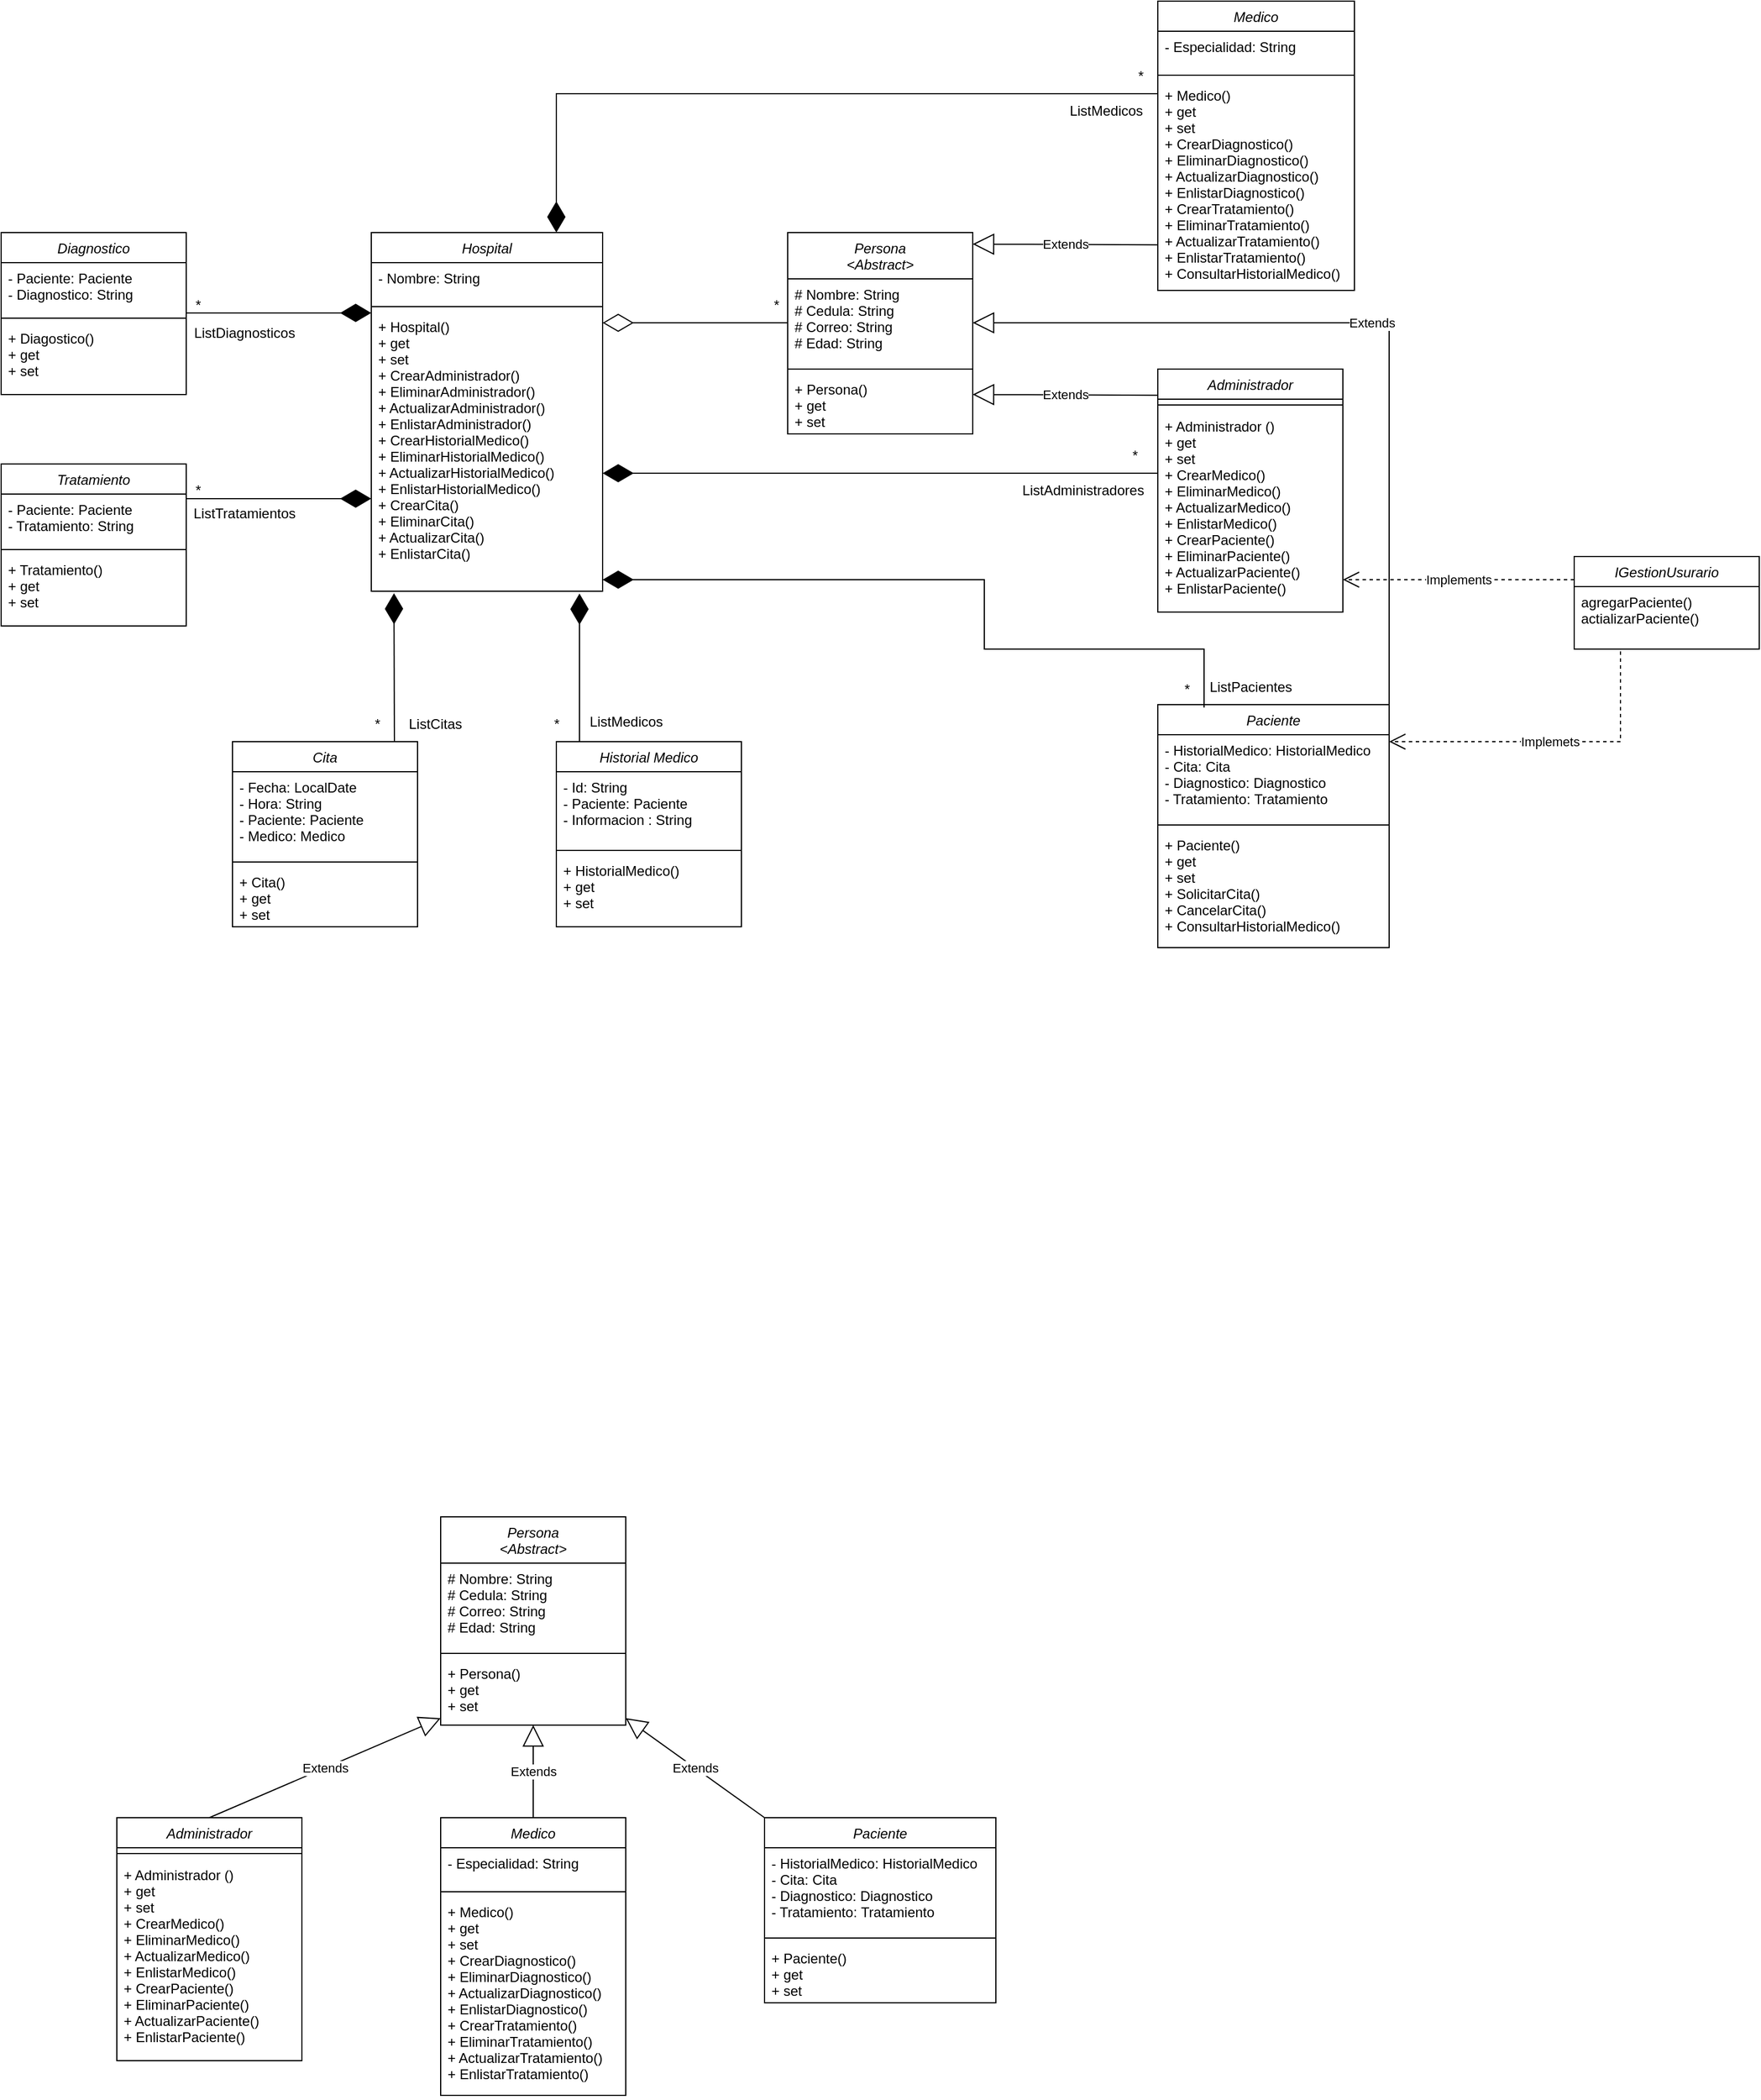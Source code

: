 <mxfile version="26.2.15">
  <diagram id="C5RBs43oDa-KdzZeNtuy" name="Page-1">
    <mxGraphModel dx="2033" dy="1776" grid="1" gridSize="10" guides="1" tooltips="1" connect="1" arrows="1" fold="1" page="1" pageScale="1" pageWidth="827" pageHeight="1169" math="0" shadow="0">
      <root>
        <mxCell id="WIyWlLk6GJQsqaUBKTNV-0" />
        <mxCell id="WIyWlLk6GJQsqaUBKTNV-1" parent="WIyWlLk6GJQsqaUBKTNV-0" />
        <mxCell id="zkfFHV4jXpPFQw0GAbJ--0" value="Persona&#xa;&lt;Abstract&gt;" style="swimlane;fontStyle=2;align=center;verticalAlign=top;childLayout=stackLayout;horizontal=1;startSize=40;horizontalStack=0;resizeParent=1;resizeLast=0;collapsible=1;marginBottom=0;rounded=0;shadow=0;strokeWidth=1;" parent="WIyWlLk6GJQsqaUBKTNV-1" vertex="1">
          <mxGeometry x="200" y="120" width="160" height="174" as="geometry">
            <mxRectangle x="230" y="140" width="160" height="26" as="alternateBounds" />
          </mxGeometry>
        </mxCell>
        <mxCell id="zkfFHV4jXpPFQw0GAbJ--1" value="# Nombre: String&#xa;# Cedula: String&#xa;# Correo: String&#xa;# Edad: String" style="text;align=left;verticalAlign=top;spacingLeft=4;spacingRight=4;overflow=hidden;rotatable=0;points=[[0,0.5],[1,0.5]];portConstraint=eastwest;" parent="zkfFHV4jXpPFQw0GAbJ--0" vertex="1">
          <mxGeometry y="40" width="160" height="74" as="geometry" />
        </mxCell>
        <mxCell id="zkfFHV4jXpPFQw0GAbJ--4" value="" style="line;html=1;strokeWidth=1;align=left;verticalAlign=middle;spacingTop=-1;spacingLeft=3;spacingRight=3;rotatable=0;labelPosition=right;points=[];portConstraint=eastwest;" parent="zkfFHV4jXpPFQw0GAbJ--0" vertex="1">
          <mxGeometry y="114" width="160" height="8" as="geometry" />
        </mxCell>
        <mxCell id="zkfFHV4jXpPFQw0GAbJ--5" value="+ Persona()&#xa;+ get&#xa;+ set" style="text;align=left;verticalAlign=top;spacingLeft=4;spacingRight=4;overflow=hidden;rotatable=0;points=[[0,0.5],[1,0.5]];portConstraint=eastwest;" parent="zkfFHV4jXpPFQw0GAbJ--0" vertex="1">
          <mxGeometry y="122" width="160" height="52" as="geometry" />
        </mxCell>
        <mxCell id="etueORGEIOiUeAkwnZIh-0" value="Hospital" style="swimlane;fontStyle=2;align=center;verticalAlign=top;childLayout=stackLayout;horizontal=1;startSize=26;horizontalStack=0;resizeParent=1;resizeLast=0;collapsible=1;marginBottom=0;rounded=0;shadow=0;strokeWidth=1;" parent="WIyWlLk6GJQsqaUBKTNV-1" vertex="1">
          <mxGeometry x="-160" y="120" width="200" height="310" as="geometry">
            <mxRectangle x="230" y="140" width="160" height="26" as="alternateBounds" />
          </mxGeometry>
        </mxCell>
        <mxCell id="etueORGEIOiUeAkwnZIh-1" value="- Nombre: String" style="text;align=left;verticalAlign=top;spacingLeft=4;spacingRight=4;overflow=hidden;rotatable=0;points=[[0,0.5],[1,0.5]];portConstraint=eastwest;" parent="etueORGEIOiUeAkwnZIh-0" vertex="1">
          <mxGeometry y="26" width="200" height="34" as="geometry" />
        </mxCell>
        <mxCell id="etueORGEIOiUeAkwnZIh-2" value="" style="line;html=1;strokeWidth=1;align=left;verticalAlign=middle;spacingTop=-1;spacingLeft=3;spacingRight=3;rotatable=0;labelPosition=right;points=[];portConstraint=eastwest;" parent="etueORGEIOiUeAkwnZIh-0" vertex="1">
          <mxGeometry y="60" width="200" height="8" as="geometry" />
        </mxCell>
        <mxCell id="etueORGEIOiUeAkwnZIh-3" value="+ Hospital()&#xa;+ get&#xa;+ set&#xa;+ CrearAdministrador()&#xa;+ EliminarAdministrador()&#xa;+ ActualizarAdministrador()&#xa;+ EnlistarAdministrador()&#xa;+ CrearHistorialMedico()&#xa;+ EliminarHistorialMedico()&#xa;+ ActualizarHistorialMedico()&#xa;+ EnlistarHistorialMedico()&#xa;+ CrearCita()&#xa;+ EliminarCita()&#xa;+ ActualizarCita()&#xa;+ EnlistarCita()" style="text;align=left;verticalAlign=top;spacingLeft=4;spacingRight=4;overflow=hidden;rotatable=0;points=[[0,0.5],[1,0.5]];portConstraint=eastwest;" parent="etueORGEIOiUeAkwnZIh-0" vertex="1">
          <mxGeometry y="68" width="200" height="242" as="geometry" />
        </mxCell>
        <mxCell id="etueORGEIOiUeAkwnZIh-4" value="Persona&#xa;&lt;Abstract&gt;" style="swimlane;fontStyle=2;align=center;verticalAlign=top;childLayout=stackLayout;horizontal=1;startSize=40;horizontalStack=0;resizeParent=1;resizeLast=0;collapsible=1;marginBottom=0;rounded=0;shadow=0;strokeWidth=1;" parent="WIyWlLk6GJQsqaUBKTNV-1" vertex="1">
          <mxGeometry x="-100" y="1230" width="160" height="180" as="geometry">
            <mxRectangle x="230" y="140" width="160" height="26" as="alternateBounds" />
          </mxGeometry>
        </mxCell>
        <mxCell id="etueORGEIOiUeAkwnZIh-5" value="# Nombre: String&#xa;# Cedula: String&#xa;# Correo: String&#xa;# Edad: String" style="text;align=left;verticalAlign=top;spacingLeft=4;spacingRight=4;overflow=hidden;rotatable=0;points=[[0,0.5],[1,0.5]];portConstraint=eastwest;" parent="etueORGEIOiUeAkwnZIh-4" vertex="1">
          <mxGeometry y="40" width="160" height="74" as="geometry" />
        </mxCell>
        <mxCell id="etueORGEIOiUeAkwnZIh-6" value="" style="line;html=1;strokeWidth=1;align=left;verticalAlign=middle;spacingTop=-1;spacingLeft=3;spacingRight=3;rotatable=0;labelPosition=right;points=[];portConstraint=eastwest;" parent="etueORGEIOiUeAkwnZIh-4" vertex="1">
          <mxGeometry y="114" width="160" height="8" as="geometry" />
        </mxCell>
        <mxCell id="etueORGEIOiUeAkwnZIh-7" value="+ Persona()&#xa;+ get&#xa;+ set" style="text;align=left;verticalAlign=top;spacingLeft=4;spacingRight=4;overflow=hidden;rotatable=0;points=[[0,0.5],[1,0.5]];portConstraint=eastwest;" parent="etueORGEIOiUeAkwnZIh-4" vertex="1">
          <mxGeometry y="122" width="160" height="52" as="geometry" />
        </mxCell>
        <mxCell id="etueORGEIOiUeAkwnZIh-8" value="Paciente" style="swimlane;fontStyle=2;align=center;verticalAlign=top;childLayout=stackLayout;horizontal=1;startSize=26;horizontalStack=0;resizeParent=1;resizeLast=0;collapsible=1;marginBottom=0;rounded=0;shadow=0;strokeWidth=1;" parent="WIyWlLk6GJQsqaUBKTNV-1" vertex="1">
          <mxGeometry x="180" y="1490" width="200" height="160" as="geometry">
            <mxRectangle x="230" y="140" width="160" height="26" as="alternateBounds" />
          </mxGeometry>
        </mxCell>
        <mxCell id="etueORGEIOiUeAkwnZIh-9" value="- HistorialMedico: HistorialMedico &#xa;- Cita: Cita&#xa;- Diagnostico: Diagnostico&#xa;- Tratamiento: Tratamiento" style="text;align=left;verticalAlign=top;spacingLeft=4;spacingRight=4;overflow=hidden;rotatable=0;points=[[0,0.5],[1,0.5]];portConstraint=eastwest;" parent="etueORGEIOiUeAkwnZIh-8" vertex="1">
          <mxGeometry y="26" width="200" height="74" as="geometry" />
        </mxCell>
        <mxCell id="etueORGEIOiUeAkwnZIh-10" value="" style="line;html=1;strokeWidth=1;align=left;verticalAlign=middle;spacingTop=-1;spacingLeft=3;spacingRight=3;rotatable=0;labelPosition=right;points=[];portConstraint=eastwest;" parent="etueORGEIOiUeAkwnZIh-8" vertex="1">
          <mxGeometry y="100" width="200" height="8" as="geometry" />
        </mxCell>
        <mxCell id="etueORGEIOiUeAkwnZIh-11" value="+ Paciente()&#xa;+ get&#xa;+ set" style="text;align=left;verticalAlign=top;spacingLeft=4;spacingRight=4;overflow=hidden;rotatable=0;points=[[0,0.5],[1,0.5]];portConstraint=eastwest;" parent="etueORGEIOiUeAkwnZIh-8" vertex="1">
          <mxGeometry y="108" width="200" height="52" as="geometry" />
        </mxCell>
        <mxCell id="etueORGEIOiUeAkwnZIh-12" value="Administrador" style="swimlane;fontStyle=2;align=center;verticalAlign=top;childLayout=stackLayout;horizontal=1;startSize=26;horizontalStack=0;resizeParent=1;resizeLast=0;collapsible=1;marginBottom=0;rounded=0;shadow=0;strokeWidth=1;" parent="WIyWlLk6GJQsqaUBKTNV-1" vertex="1">
          <mxGeometry x="-380" y="1490" width="160" height="210" as="geometry">
            <mxRectangle x="230" y="140" width="160" height="26" as="alternateBounds" />
          </mxGeometry>
        </mxCell>
        <mxCell id="etueORGEIOiUeAkwnZIh-14" value="" style="line;html=1;strokeWidth=1;align=left;verticalAlign=middle;spacingTop=-1;spacingLeft=3;spacingRight=3;rotatable=0;labelPosition=right;points=[];portConstraint=eastwest;" parent="etueORGEIOiUeAkwnZIh-12" vertex="1">
          <mxGeometry y="26" width="160" height="10" as="geometry" />
        </mxCell>
        <mxCell id="etueORGEIOiUeAkwnZIh-15" value="+ Administrador ()&#xa;+ get&#xa;+ set&#xa;+ CrearMedico()&#xa;+ EliminarMedico()&#xa;+ ActualizarMedico()&#xa;+ EnlistarMedico()&#xa;+ CrearPaciente()&#xa;+ EliminarPaciente()&#xa;+ ActualizarPaciente()&#xa;+ EnlistarPaciente()" style="text;align=left;verticalAlign=top;spacingLeft=4;spacingRight=4;overflow=hidden;rotatable=0;points=[[0,0.5],[1,0.5]];portConstraint=eastwest;" parent="etueORGEIOiUeAkwnZIh-12" vertex="1">
          <mxGeometry y="36" width="160" height="174" as="geometry" />
        </mxCell>
        <mxCell id="etueORGEIOiUeAkwnZIh-16" value="Medico" style="swimlane;fontStyle=2;align=center;verticalAlign=top;childLayout=stackLayout;horizontal=1;startSize=26;horizontalStack=0;resizeParent=1;resizeLast=0;collapsible=1;marginBottom=0;rounded=0;shadow=0;strokeWidth=1;" parent="WIyWlLk6GJQsqaUBKTNV-1" vertex="1">
          <mxGeometry x="-100" y="1490" width="160" height="240" as="geometry">
            <mxRectangle x="230" y="140" width="160" height="26" as="alternateBounds" />
          </mxGeometry>
        </mxCell>
        <mxCell id="etueORGEIOiUeAkwnZIh-17" value="- Especialidad: String" style="text;align=left;verticalAlign=top;spacingLeft=4;spacingRight=4;overflow=hidden;rotatable=0;points=[[0,0.5],[1,0.5]];portConstraint=eastwest;" parent="etueORGEIOiUeAkwnZIh-16" vertex="1">
          <mxGeometry y="26" width="160" height="34" as="geometry" />
        </mxCell>
        <mxCell id="etueORGEIOiUeAkwnZIh-18" value="" style="line;html=1;strokeWidth=1;align=left;verticalAlign=middle;spacingTop=-1;spacingLeft=3;spacingRight=3;rotatable=0;labelPosition=right;points=[];portConstraint=eastwest;" parent="etueORGEIOiUeAkwnZIh-16" vertex="1">
          <mxGeometry y="60" width="160" height="8" as="geometry" />
        </mxCell>
        <mxCell id="etueORGEIOiUeAkwnZIh-19" value="+ Medico()&#xa;+ get&#xa;+ set&#xa;+ CrearDiagnostico()&#xa;+ EliminarDiagnostico()&#xa;+ ActualizarDiagnostico()&#xa;+ EnlistarDiagnostico()&#xa;+ CrearTratamiento()&#xa;+ EliminarTratamiento()&#xa;+ ActualizarTratamiento()&#xa;+ EnlistarTratamiento()" style="text;align=left;verticalAlign=top;spacingLeft=4;spacingRight=4;overflow=hidden;rotatable=0;points=[[0,0.5],[1,0.5]];portConstraint=eastwest;" parent="etueORGEIOiUeAkwnZIh-16" vertex="1">
          <mxGeometry y="68" width="160" height="172" as="geometry" />
        </mxCell>
        <mxCell id="etueORGEIOiUeAkwnZIh-21" value="Cita" style="swimlane;fontStyle=2;align=center;verticalAlign=top;childLayout=stackLayout;horizontal=1;startSize=26;horizontalStack=0;resizeParent=1;resizeLast=0;collapsible=1;marginBottom=0;rounded=0;shadow=0;strokeWidth=1;" parent="WIyWlLk6GJQsqaUBKTNV-1" vertex="1">
          <mxGeometry x="-280" y="560" width="160" height="160" as="geometry">
            <mxRectangle x="230" y="140" width="160" height="26" as="alternateBounds" />
          </mxGeometry>
        </mxCell>
        <mxCell id="etueORGEIOiUeAkwnZIh-22" value="- Fecha: LocalDate&#xa;- Hora: String&#xa;- Paciente: Paciente&#xa;- Medico: Medico" style="text;align=left;verticalAlign=top;spacingLeft=4;spacingRight=4;overflow=hidden;rotatable=0;points=[[0,0.5],[1,0.5]];portConstraint=eastwest;" parent="etueORGEIOiUeAkwnZIh-21" vertex="1">
          <mxGeometry y="26" width="160" height="74" as="geometry" />
        </mxCell>
        <mxCell id="etueORGEIOiUeAkwnZIh-23" value="" style="line;html=1;strokeWidth=1;align=left;verticalAlign=middle;spacingTop=-1;spacingLeft=3;spacingRight=3;rotatable=0;labelPosition=right;points=[];portConstraint=eastwest;" parent="etueORGEIOiUeAkwnZIh-21" vertex="1">
          <mxGeometry y="100" width="160" height="8" as="geometry" />
        </mxCell>
        <mxCell id="etueORGEIOiUeAkwnZIh-24" value="+ Cita()&#xa;+ get&#xa;+ set" style="text;align=left;verticalAlign=top;spacingLeft=4;spacingRight=4;overflow=hidden;rotatable=0;points=[[0,0.5],[1,0.5]];portConstraint=eastwest;" parent="etueORGEIOiUeAkwnZIh-21" vertex="1">
          <mxGeometry y="108" width="160" height="52" as="geometry" />
        </mxCell>
        <mxCell id="0V1B-h8MvW6fnNwmB2nH-0" value="Diagnostico" style="swimlane;fontStyle=2;align=center;verticalAlign=top;childLayout=stackLayout;horizontal=1;startSize=26;horizontalStack=0;resizeParent=1;resizeLast=0;collapsible=1;marginBottom=0;rounded=0;shadow=0;strokeWidth=1;" parent="WIyWlLk6GJQsqaUBKTNV-1" vertex="1">
          <mxGeometry x="-480" y="120" width="160" height="140" as="geometry">
            <mxRectangle x="230" y="140" width="160" height="26" as="alternateBounds" />
          </mxGeometry>
        </mxCell>
        <mxCell id="0V1B-h8MvW6fnNwmB2nH-1" value="- Paciente: Paciente&#xa;- Diagnostico: String" style="text;align=left;verticalAlign=top;spacingLeft=4;spacingRight=4;overflow=hidden;rotatable=0;points=[[0,0.5],[1,0.5]];portConstraint=eastwest;" parent="0V1B-h8MvW6fnNwmB2nH-0" vertex="1">
          <mxGeometry y="26" width="160" height="44" as="geometry" />
        </mxCell>
        <mxCell id="0V1B-h8MvW6fnNwmB2nH-2" value="" style="line;html=1;strokeWidth=1;align=left;verticalAlign=middle;spacingTop=-1;spacingLeft=3;spacingRight=3;rotatable=0;labelPosition=right;points=[];portConstraint=eastwest;" parent="0V1B-h8MvW6fnNwmB2nH-0" vertex="1">
          <mxGeometry y="70" width="160" height="8" as="geometry" />
        </mxCell>
        <mxCell id="0V1B-h8MvW6fnNwmB2nH-3" value="+ Diagostico()&#xa;+ get&#xa;+ set" style="text;align=left;verticalAlign=top;spacingLeft=4;spacingRight=4;overflow=hidden;rotatable=0;points=[[0,0.5],[1,0.5]];portConstraint=eastwest;" parent="0V1B-h8MvW6fnNwmB2nH-0" vertex="1">
          <mxGeometry y="78" width="160" height="52" as="geometry" />
        </mxCell>
        <mxCell id="0V1B-h8MvW6fnNwmB2nH-4" value="Tratamiento" style="swimlane;fontStyle=2;align=center;verticalAlign=top;childLayout=stackLayout;horizontal=1;startSize=26;horizontalStack=0;resizeParent=1;resizeLast=0;collapsible=1;marginBottom=0;rounded=0;shadow=0;strokeWidth=1;" parent="WIyWlLk6GJQsqaUBKTNV-1" vertex="1">
          <mxGeometry x="-480" y="320" width="160" height="140" as="geometry">
            <mxRectangle x="230" y="140" width="160" height="26" as="alternateBounds" />
          </mxGeometry>
        </mxCell>
        <mxCell id="0V1B-h8MvW6fnNwmB2nH-5" value="- Paciente: Paciente&#xa;- Tratamiento: String" style="text;align=left;verticalAlign=top;spacingLeft=4;spacingRight=4;overflow=hidden;rotatable=0;points=[[0,0.5],[1,0.5]];portConstraint=eastwest;" parent="0V1B-h8MvW6fnNwmB2nH-4" vertex="1">
          <mxGeometry y="26" width="160" height="44" as="geometry" />
        </mxCell>
        <mxCell id="0V1B-h8MvW6fnNwmB2nH-6" value="" style="line;html=1;strokeWidth=1;align=left;verticalAlign=middle;spacingTop=-1;spacingLeft=3;spacingRight=3;rotatable=0;labelPosition=right;points=[];portConstraint=eastwest;" parent="0V1B-h8MvW6fnNwmB2nH-4" vertex="1">
          <mxGeometry y="70" width="160" height="8" as="geometry" />
        </mxCell>
        <mxCell id="0V1B-h8MvW6fnNwmB2nH-7" value="+ Tratamiento()&#xa;+ get&#xa;+ set" style="text;align=left;verticalAlign=top;spacingLeft=4;spacingRight=4;overflow=hidden;rotatable=0;points=[[0,0.5],[1,0.5]];portConstraint=eastwest;" parent="0V1B-h8MvW6fnNwmB2nH-4" vertex="1">
          <mxGeometry y="78" width="160" height="52" as="geometry" />
        </mxCell>
        <mxCell id="0V1B-h8MvW6fnNwmB2nH-8" value="Historial Medico" style="swimlane;fontStyle=2;align=center;verticalAlign=top;childLayout=stackLayout;horizontal=1;startSize=26;horizontalStack=0;resizeParent=1;resizeLast=0;collapsible=1;marginBottom=0;rounded=0;shadow=0;strokeWidth=1;" parent="WIyWlLk6GJQsqaUBKTNV-1" vertex="1">
          <mxGeometry y="560" width="160" height="160" as="geometry">
            <mxRectangle x="230" y="140" width="160" height="26" as="alternateBounds" />
          </mxGeometry>
        </mxCell>
        <mxCell id="0V1B-h8MvW6fnNwmB2nH-9" value="- Id: String&#xa;- Paciente: Paciente&#xa;- Informacion : String" style="text;align=left;verticalAlign=top;spacingLeft=4;spacingRight=4;overflow=hidden;rotatable=0;points=[[0,0.5],[1,0.5]];portConstraint=eastwest;" parent="0V1B-h8MvW6fnNwmB2nH-8" vertex="1">
          <mxGeometry y="26" width="160" height="64" as="geometry" />
        </mxCell>
        <mxCell id="0V1B-h8MvW6fnNwmB2nH-10" value="" style="line;html=1;strokeWidth=1;align=left;verticalAlign=middle;spacingTop=-1;spacingLeft=3;spacingRight=3;rotatable=0;labelPosition=right;points=[];portConstraint=eastwest;" parent="0V1B-h8MvW6fnNwmB2nH-8" vertex="1">
          <mxGeometry y="90" width="160" height="8" as="geometry" />
        </mxCell>
        <mxCell id="0V1B-h8MvW6fnNwmB2nH-11" value="+ HistorialMedico()&#xa;+ get&#xa;+ set" style="text;align=left;verticalAlign=top;spacingLeft=4;spacingRight=4;overflow=hidden;rotatable=0;points=[[0,0.5],[1,0.5]];portConstraint=eastwest;" parent="0V1B-h8MvW6fnNwmB2nH-8" vertex="1">
          <mxGeometry y="98" width="160" height="62" as="geometry" />
        </mxCell>
        <mxCell id="0V1B-h8MvW6fnNwmB2nH-12" value="Extends" style="endArrow=block;endSize=16;endFill=0;html=1;rounded=0;entryX=0;entryY=1;entryDx=0;entryDy=0;entryPerimeter=0;exitX=0.5;exitY=0;exitDx=0;exitDy=0;" parent="WIyWlLk6GJQsqaUBKTNV-1" source="etueORGEIOiUeAkwnZIh-12" target="etueORGEIOiUeAkwnZIh-7" edge="1">
          <mxGeometry width="160" relative="1" as="geometry">
            <mxPoint x="-330" y="1460" as="sourcePoint" />
            <mxPoint x="-170" y="1460" as="targetPoint" />
          </mxGeometry>
        </mxCell>
        <mxCell id="0V1B-h8MvW6fnNwmB2nH-13" value="Extends" style="endArrow=block;endSize=16;endFill=0;html=1;rounded=0;exitX=0.5;exitY=0;exitDx=0;exitDy=0;" parent="WIyWlLk6GJQsqaUBKTNV-1" source="etueORGEIOiUeAkwnZIh-16" edge="1">
          <mxGeometry width="160" relative="1" as="geometry">
            <mxPoint x="60" y="1540" as="sourcePoint" />
            <mxPoint x="-20" y="1410" as="targetPoint" />
          </mxGeometry>
        </mxCell>
        <mxCell id="0V1B-h8MvW6fnNwmB2nH-14" value="Extends" style="endArrow=block;endSize=16;endFill=0;html=1;rounded=0;entryX=1;entryY=1;entryDx=0;entryDy=0;entryPerimeter=0;exitX=0;exitY=0;exitDx=0;exitDy=0;" parent="WIyWlLk6GJQsqaUBKTNV-1" source="etueORGEIOiUeAkwnZIh-8" target="etueORGEIOiUeAkwnZIh-7" edge="1">
          <mxGeometry width="160" relative="1" as="geometry">
            <mxPoint x="350" y="1440" as="sourcePoint" />
            <mxPoint x="510" y="1440" as="targetPoint" />
          </mxGeometry>
        </mxCell>
        <mxCell id="0V1B-h8MvW6fnNwmB2nH-15" value="" style="endArrow=diamondThin;endFill=1;endSize=24;html=1;rounded=0;" parent="WIyWlLk6GJQsqaUBKTNV-1" edge="1">
          <mxGeometry width="160" relative="1" as="geometry">
            <mxPoint x="-320" y="189.47" as="sourcePoint" />
            <mxPoint x="-160" y="189.47" as="targetPoint" />
          </mxGeometry>
        </mxCell>
        <mxCell id="0V1B-h8MvW6fnNwmB2nH-16" value="*" style="text;html=1;align=center;verticalAlign=middle;resizable=0;points=[];autosize=1;strokeColor=none;fillColor=none;" parent="WIyWlLk6GJQsqaUBKTNV-1" vertex="1">
          <mxGeometry x="-325" y="168" width="30" height="30" as="geometry" />
        </mxCell>
        <mxCell id="0V1B-h8MvW6fnNwmB2nH-17" value="" style="endArrow=diamondThin;endFill=1;endSize=24;html=1;rounded=0;" parent="WIyWlLk6GJQsqaUBKTNV-1" edge="1">
          <mxGeometry width="160" relative="1" as="geometry">
            <mxPoint x="-320" y="350" as="sourcePoint" />
            <mxPoint x="-160" y="350" as="targetPoint" />
          </mxGeometry>
        </mxCell>
        <mxCell id="0V1B-h8MvW6fnNwmB2nH-18" value="*" style="text;html=1;align=center;verticalAlign=middle;resizable=0;points=[];autosize=1;strokeColor=none;fillColor=none;" parent="WIyWlLk6GJQsqaUBKTNV-1" vertex="1">
          <mxGeometry x="-325" y="328" width="30" height="30" as="geometry" />
        </mxCell>
        <mxCell id="0V1B-h8MvW6fnNwmB2nH-20" value="" style="endArrow=diamondThin;endFill=1;endSize=24;html=1;rounded=0;entryX=0.098;entryY=1.007;entryDx=0;entryDy=0;entryPerimeter=0;exitX=0.875;exitY=0;exitDx=0;exitDy=0;exitPerimeter=0;" parent="WIyWlLk6GJQsqaUBKTNV-1" source="etueORGEIOiUeAkwnZIh-21" target="etueORGEIOiUeAkwnZIh-3" edge="1">
          <mxGeometry width="160" relative="1" as="geometry">
            <mxPoint x="-190" y="520" as="sourcePoint" />
            <mxPoint x="-30" y="520" as="targetPoint" />
          </mxGeometry>
        </mxCell>
        <mxCell id="0V1B-h8MvW6fnNwmB2nH-21" value="*" style="text;html=1;align=center;verticalAlign=middle;resizable=0;points=[];autosize=1;strokeColor=none;fillColor=none;" parent="WIyWlLk6GJQsqaUBKTNV-1" vertex="1">
          <mxGeometry x="-170" y="530" width="30" height="30" as="geometry" />
        </mxCell>
        <mxCell id="0V1B-h8MvW6fnNwmB2nH-22" value="ListTratamientos" style="text;html=1;align=center;verticalAlign=middle;resizable=0;points=[];autosize=1;strokeColor=none;fillColor=none;" parent="WIyWlLk6GJQsqaUBKTNV-1" vertex="1">
          <mxGeometry x="-325" y="348" width="110" height="30" as="geometry" />
        </mxCell>
        <mxCell id="0V1B-h8MvW6fnNwmB2nH-23" value="ListDiagnosticos" style="text;html=1;align=center;verticalAlign=middle;resizable=0;points=[];autosize=1;strokeColor=none;fillColor=none;" parent="WIyWlLk6GJQsqaUBKTNV-1" vertex="1">
          <mxGeometry x="-325" y="192" width="110" height="30" as="geometry" />
        </mxCell>
        <mxCell id="0V1B-h8MvW6fnNwmB2nH-24" value="ListCitas" style="text;html=1;align=center;verticalAlign=middle;resizable=0;points=[];autosize=1;strokeColor=none;fillColor=none;" parent="WIyWlLk6GJQsqaUBKTNV-1" vertex="1">
          <mxGeometry x="-140" y="530" width="70" height="30" as="geometry" />
        </mxCell>
        <mxCell id="0V1B-h8MvW6fnNwmB2nH-25" value="" style="endArrow=diamondThin;endFill=1;endSize=24;html=1;rounded=0;entryX=0.098;entryY=1.007;entryDx=0;entryDy=0;entryPerimeter=0;exitX=0.875;exitY=0;exitDx=0;exitDy=0;exitPerimeter=0;" parent="WIyWlLk6GJQsqaUBKTNV-1" edge="1">
          <mxGeometry width="160" relative="1" as="geometry">
            <mxPoint x="20" y="560" as="sourcePoint" />
            <mxPoint x="20" y="432" as="targetPoint" />
          </mxGeometry>
        </mxCell>
        <mxCell id="0V1B-h8MvW6fnNwmB2nH-26" value="*" style="text;html=1;align=center;verticalAlign=middle;resizable=0;points=[];autosize=1;strokeColor=none;fillColor=none;" parent="WIyWlLk6GJQsqaUBKTNV-1" vertex="1">
          <mxGeometry x="-15" y="530" width="30" height="30" as="geometry" />
        </mxCell>
        <mxCell id="0V1B-h8MvW6fnNwmB2nH-27" value="ListMedicos" style="text;html=1;align=center;verticalAlign=middle;resizable=0;points=[];autosize=1;strokeColor=none;fillColor=none;" parent="WIyWlLk6GJQsqaUBKTNV-1" vertex="1">
          <mxGeometry x="15" y="528" width="90" height="30" as="geometry" />
        </mxCell>
        <mxCell id="0V1B-h8MvW6fnNwmB2nH-28" value="" style="endArrow=diamondThin;endFill=0;endSize=24;html=1;rounded=0;" parent="WIyWlLk6GJQsqaUBKTNV-1" edge="1">
          <mxGeometry width="160" relative="1" as="geometry">
            <mxPoint x="200" y="198" as="sourcePoint" />
            <mxPoint x="40" y="198" as="targetPoint" />
          </mxGeometry>
        </mxCell>
        <mxCell id="0V1B-h8MvW6fnNwmB2nH-29" value="*" style="text;html=1;align=center;verticalAlign=middle;resizable=0;points=[];autosize=1;strokeColor=none;fillColor=none;" parent="WIyWlLk6GJQsqaUBKTNV-1" vertex="1">
          <mxGeometry x="175" y="168" width="30" height="30" as="geometry" />
        </mxCell>
        <mxCell id="0V1B-h8MvW6fnNwmB2nH-30" value="Paciente" style="swimlane;fontStyle=2;align=center;verticalAlign=top;childLayout=stackLayout;horizontal=1;startSize=26;horizontalStack=0;resizeParent=1;resizeLast=0;collapsible=1;marginBottom=0;rounded=0;shadow=0;strokeWidth=1;" parent="WIyWlLk6GJQsqaUBKTNV-1" vertex="1">
          <mxGeometry x="520" y="528" width="200" height="210" as="geometry">
            <mxRectangle x="230" y="140" width="160" height="26" as="alternateBounds" />
          </mxGeometry>
        </mxCell>
        <mxCell id="0V1B-h8MvW6fnNwmB2nH-31" value="- HistorialMedico: HistorialMedico &#xa;- Cita: Cita&#xa;- Diagnostico: Diagnostico&#xa;- Tratamiento: Tratamiento" style="text;align=left;verticalAlign=top;spacingLeft=4;spacingRight=4;overflow=hidden;rotatable=0;points=[[0,0.5],[1,0.5]];portConstraint=eastwest;" parent="0V1B-h8MvW6fnNwmB2nH-30" vertex="1">
          <mxGeometry y="26" width="200" height="74" as="geometry" />
        </mxCell>
        <mxCell id="0V1B-h8MvW6fnNwmB2nH-32" value="" style="line;html=1;strokeWidth=1;align=left;verticalAlign=middle;spacingTop=-1;spacingLeft=3;spacingRight=3;rotatable=0;labelPosition=right;points=[];portConstraint=eastwest;" parent="0V1B-h8MvW6fnNwmB2nH-30" vertex="1">
          <mxGeometry y="100" width="200" height="8" as="geometry" />
        </mxCell>
        <mxCell id="0V1B-h8MvW6fnNwmB2nH-33" value="+ Paciente()&#xa;+ get&#xa;+ set&#xa;+ SolicitarCita()&#xa;+ CancelarCita()&#xa;+ ConsultarHistorialMedico()" style="text;align=left;verticalAlign=top;spacingLeft=4;spacingRight=4;overflow=hidden;rotatable=0;points=[[0,0.5],[1,0.5]];portConstraint=eastwest;" parent="0V1B-h8MvW6fnNwmB2nH-30" vertex="1">
          <mxGeometry y="108" width="200" height="102" as="geometry" />
        </mxCell>
        <mxCell id="0V1B-h8MvW6fnNwmB2nH-34" value="Administrador" style="swimlane;fontStyle=2;align=center;verticalAlign=top;childLayout=stackLayout;horizontal=1;startSize=26;horizontalStack=0;resizeParent=1;resizeLast=0;collapsible=1;marginBottom=0;rounded=0;shadow=0;strokeWidth=1;" parent="WIyWlLk6GJQsqaUBKTNV-1" vertex="1">
          <mxGeometry x="520" y="238" width="160" height="210" as="geometry">
            <mxRectangle x="230" y="140" width="160" height="26" as="alternateBounds" />
          </mxGeometry>
        </mxCell>
        <mxCell id="0V1B-h8MvW6fnNwmB2nH-35" value="" style="line;html=1;strokeWidth=1;align=left;verticalAlign=middle;spacingTop=-1;spacingLeft=3;spacingRight=3;rotatable=0;labelPosition=right;points=[];portConstraint=eastwest;" parent="0V1B-h8MvW6fnNwmB2nH-34" vertex="1">
          <mxGeometry y="26" width="160" height="10" as="geometry" />
        </mxCell>
        <mxCell id="0V1B-h8MvW6fnNwmB2nH-36" value="+ Administrador ()&#xa;+ get&#xa;+ set&#xa;+ CrearMedico()&#xa;+ EliminarMedico()&#xa;+ ActualizarMedico()&#xa;+ EnlistarMedico()&#xa;+ CrearPaciente()&#xa;+ EliminarPaciente()&#xa;+ ActualizarPaciente()&#xa;+ EnlistarPaciente()" style="text;align=left;verticalAlign=top;spacingLeft=4;spacingRight=4;overflow=hidden;rotatable=0;points=[[0,0.5],[1,0.5]];portConstraint=eastwest;" parent="0V1B-h8MvW6fnNwmB2nH-34" vertex="1">
          <mxGeometry y="36" width="160" height="174" as="geometry" />
        </mxCell>
        <mxCell id="0V1B-h8MvW6fnNwmB2nH-37" value="Medico" style="swimlane;fontStyle=2;align=center;verticalAlign=top;childLayout=stackLayout;horizontal=1;startSize=26;horizontalStack=0;resizeParent=1;resizeLast=0;collapsible=1;marginBottom=0;rounded=0;shadow=0;strokeWidth=1;" parent="WIyWlLk6GJQsqaUBKTNV-1" vertex="1">
          <mxGeometry x="520" y="-80" width="170" height="250" as="geometry">
            <mxRectangle x="230" y="140" width="160" height="26" as="alternateBounds" />
          </mxGeometry>
        </mxCell>
        <mxCell id="0V1B-h8MvW6fnNwmB2nH-38" value="- Especialidad: String" style="text;align=left;verticalAlign=top;spacingLeft=4;spacingRight=4;overflow=hidden;rotatable=0;points=[[0,0.5],[1,0.5]];portConstraint=eastwest;" parent="0V1B-h8MvW6fnNwmB2nH-37" vertex="1">
          <mxGeometry y="26" width="170" height="34" as="geometry" />
        </mxCell>
        <mxCell id="0V1B-h8MvW6fnNwmB2nH-39" value="" style="line;html=1;strokeWidth=1;align=left;verticalAlign=middle;spacingTop=-1;spacingLeft=3;spacingRight=3;rotatable=0;labelPosition=right;points=[];portConstraint=eastwest;" parent="0V1B-h8MvW6fnNwmB2nH-37" vertex="1">
          <mxGeometry y="60" width="170" height="8" as="geometry" />
        </mxCell>
        <mxCell id="0V1B-h8MvW6fnNwmB2nH-40" value="+ Medico()&#xa;+ get&#xa;+ set&#xa;+ CrearDiagnostico()&#xa;+ EliminarDiagnostico()&#xa;+ ActualizarDiagnostico()&#xa;+ EnlistarDiagnostico()&#xa;+ CrearTratamiento()&#xa;+ EliminarTratamiento()&#xa;+ ActualizarTratamiento()&#xa;+ EnlistarTratamiento()&#xa;+ ConsultarHistorialMedico()" style="text;align=left;verticalAlign=top;spacingLeft=4;spacingRight=4;overflow=hidden;rotatable=0;points=[[0,0.5],[1,0.5]];portConstraint=eastwest;" parent="0V1B-h8MvW6fnNwmB2nH-37" vertex="1">
          <mxGeometry y="68" width="170" height="182" as="geometry" />
        </mxCell>
        <mxCell id="0V1B-h8MvW6fnNwmB2nH-41" value="" style="endArrow=diamondThin;endFill=1;endSize=24;html=1;rounded=0;" parent="WIyWlLk6GJQsqaUBKTNV-1" edge="1">
          <mxGeometry width="160" relative="1" as="geometry">
            <mxPoint x="520" as="sourcePoint" />
            <mxPoint y="120" as="targetPoint" />
            <Array as="points">
              <mxPoint />
            </Array>
          </mxGeometry>
        </mxCell>
        <mxCell id="0V1B-h8MvW6fnNwmB2nH-42" value="*" style="text;html=1;align=center;verticalAlign=middle;resizable=0;points=[];autosize=1;strokeColor=none;fillColor=none;" parent="WIyWlLk6GJQsqaUBKTNV-1" vertex="1">
          <mxGeometry x="490" y="-30" width="30" height="30" as="geometry" />
        </mxCell>
        <mxCell id="0V1B-h8MvW6fnNwmB2nH-43" value="ListMedicos" style="text;html=1;align=center;verticalAlign=middle;resizable=0;points=[];autosize=1;strokeColor=none;fillColor=none;" parent="WIyWlLk6GJQsqaUBKTNV-1" vertex="1">
          <mxGeometry x="430" width="90" height="30" as="geometry" />
        </mxCell>
        <mxCell id="0V1B-h8MvW6fnNwmB2nH-44" value="" style="endArrow=diamondThin;endFill=1;endSize=24;html=1;rounded=0;" parent="WIyWlLk6GJQsqaUBKTNV-1" edge="1">
          <mxGeometry width="160" relative="1" as="geometry">
            <mxPoint x="520" y="328" as="sourcePoint" />
            <mxPoint x="40" y="328" as="targetPoint" />
          </mxGeometry>
        </mxCell>
        <mxCell id="0V1B-h8MvW6fnNwmB2nH-45" value="*" style="text;html=1;align=center;verticalAlign=middle;resizable=0;points=[];autosize=1;strokeColor=none;fillColor=none;" parent="WIyWlLk6GJQsqaUBKTNV-1" vertex="1">
          <mxGeometry x="485" y="298" width="30" height="30" as="geometry" />
        </mxCell>
        <mxCell id="0V1B-h8MvW6fnNwmB2nH-46" value="ListAdministradores" style="text;html=1;align=center;verticalAlign=middle;resizable=0;points=[];autosize=1;strokeColor=none;fillColor=none;" parent="WIyWlLk6GJQsqaUBKTNV-1" vertex="1">
          <mxGeometry x="390" y="328" width="130" height="30" as="geometry" />
        </mxCell>
        <mxCell id="0V1B-h8MvW6fnNwmB2nH-47" value="" style="endArrow=diamondThin;endFill=1;endSize=24;html=1;rounded=0;exitX=0.2;exitY=0.012;exitDx=0;exitDy=0;exitPerimeter=0;" parent="WIyWlLk6GJQsqaUBKTNV-1" source="0V1B-h8MvW6fnNwmB2nH-30" edge="1">
          <mxGeometry width="160" relative="1" as="geometry">
            <mxPoint x="440" y="420" as="sourcePoint" />
            <mxPoint x="40" y="420" as="targetPoint" />
            <Array as="points">
              <mxPoint x="560" y="480" />
              <mxPoint x="370" y="480" />
              <mxPoint x="370" y="450" />
              <mxPoint x="370" y="420" />
            </Array>
          </mxGeometry>
        </mxCell>
        <mxCell id="0V1B-h8MvW6fnNwmB2nH-48" value="*" style="text;html=1;align=center;verticalAlign=middle;resizable=0;points=[];autosize=1;strokeColor=none;fillColor=none;" parent="WIyWlLk6GJQsqaUBKTNV-1" vertex="1">
          <mxGeometry x="530" y="500" width="30" height="30" as="geometry" />
        </mxCell>
        <mxCell id="0V1B-h8MvW6fnNwmB2nH-49" value="ListPacientes" style="text;html=1;align=center;verticalAlign=middle;resizable=0;points=[];autosize=1;strokeColor=none;fillColor=none;" parent="WIyWlLk6GJQsqaUBKTNV-1" vertex="1">
          <mxGeometry x="555" y="498" width="90" height="30" as="geometry" />
        </mxCell>
        <mxCell id="0V1B-h8MvW6fnNwmB2nH-50" value="Extends" style="endArrow=block;endSize=16;endFill=0;html=1;rounded=0;" parent="WIyWlLk6GJQsqaUBKTNV-1" edge="1">
          <mxGeometry width="160" relative="1" as="geometry">
            <mxPoint x="520" y="130.59" as="sourcePoint" />
            <mxPoint x="360" y="130" as="targetPoint" />
          </mxGeometry>
        </mxCell>
        <mxCell id="0V1B-h8MvW6fnNwmB2nH-51" value="Extends" style="endArrow=block;endSize=16;endFill=0;html=1;rounded=0;" parent="WIyWlLk6GJQsqaUBKTNV-1" edge="1">
          <mxGeometry width="160" relative="1" as="geometry">
            <mxPoint x="520" y="260.59" as="sourcePoint" />
            <mxPoint x="360" y="260" as="targetPoint" />
          </mxGeometry>
        </mxCell>
        <mxCell id="0V1B-h8MvW6fnNwmB2nH-52" value="Extends" style="endArrow=block;endSize=16;endFill=0;html=1;rounded=0;exitX=1;exitY=0;exitDx=0;exitDy=0;" parent="WIyWlLk6GJQsqaUBKTNV-1" source="0V1B-h8MvW6fnNwmB2nH-30" edge="1">
          <mxGeometry width="160" relative="1" as="geometry">
            <mxPoint x="720" y="520" as="sourcePoint" />
            <mxPoint x="360" y="198" as="targetPoint" />
            <Array as="points">
              <mxPoint x="720" y="198" />
            </Array>
          </mxGeometry>
        </mxCell>
        <mxCell id="80BZejsHJ2LstD7ngIZK-0" value="IGestionUsurario" style="swimlane;fontStyle=2;align=center;verticalAlign=top;childLayout=stackLayout;horizontal=1;startSize=26;horizontalStack=0;resizeParent=1;resizeLast=0;collapsible=1;marginBottom=0;rounded=0;shadow=0;strokeWidth=1;" vertex="1" parent="WIyWlLk6GJQsqaUBKTNV-1">
          <mxGeometry x="880" y="400" width="160" height="80" as="geometry">
            <mxRectangle x="230" y="140" width="160" height="26" as="alternateBounds" />
          </mxGeometry>
        </mxCell>
        <mxCell id="80BZejsHJ2LstD7ngIZK-1" value="agregarPaciente()&#xa;actializarPaciente()" style="text;align=left;verticalAlign=top;spacingLeft=4;spacingRight=4;overflow=hidden;rotatable=0;points=[[0,0.5],[1,0.5]];portConstraint=eastwest;" vertex="1" parent="80BZejsHJ2LstD7ngIZK-0">
          <mxGeometry y="26" width="160" height="54" as="geometry" />
        </mxCell>
        <mxCell id="80BZejsHJ2LstD7ngIZK-4" value="Implemets" style="endArrow=open;endSize=12;dashed=1;html=1;rounded=0;" edge="1" parent="WIyWlLk6GJQsqaUBKTNV-1">
          <mxGeometry width="160" relative="1" as="geometry">
            <mxPoint x="920" y="482" as="sourcePoint" />
            <mxPoint x="720" y="560" as="targetPoint" />
            <Array as="points">
              <mxPoint x="920" y="560" />
            </Array>
          </mxGeometry>
        </mxCell>
        <mxCell id="80BZejsHJ2LstD7ngIZK-5" value="Implements" style="endArrow=open;endSize=12;dashed=1;html=1;rounded=0;" edge="1" parent="WIyWlLk6GJQsqaUBKTNV-1">
          <mxGeometry width="160" relative="1" as="geometry">
            <mxPoint x="880" y="420" as="sourcePoint" />
            <mxPoint x="680" y="420" as="targetPoint" />
          </mxGeometry>
        </mxCell>
      </root>
    </mxGraphModel>
  </diagram>
</mxfile>
